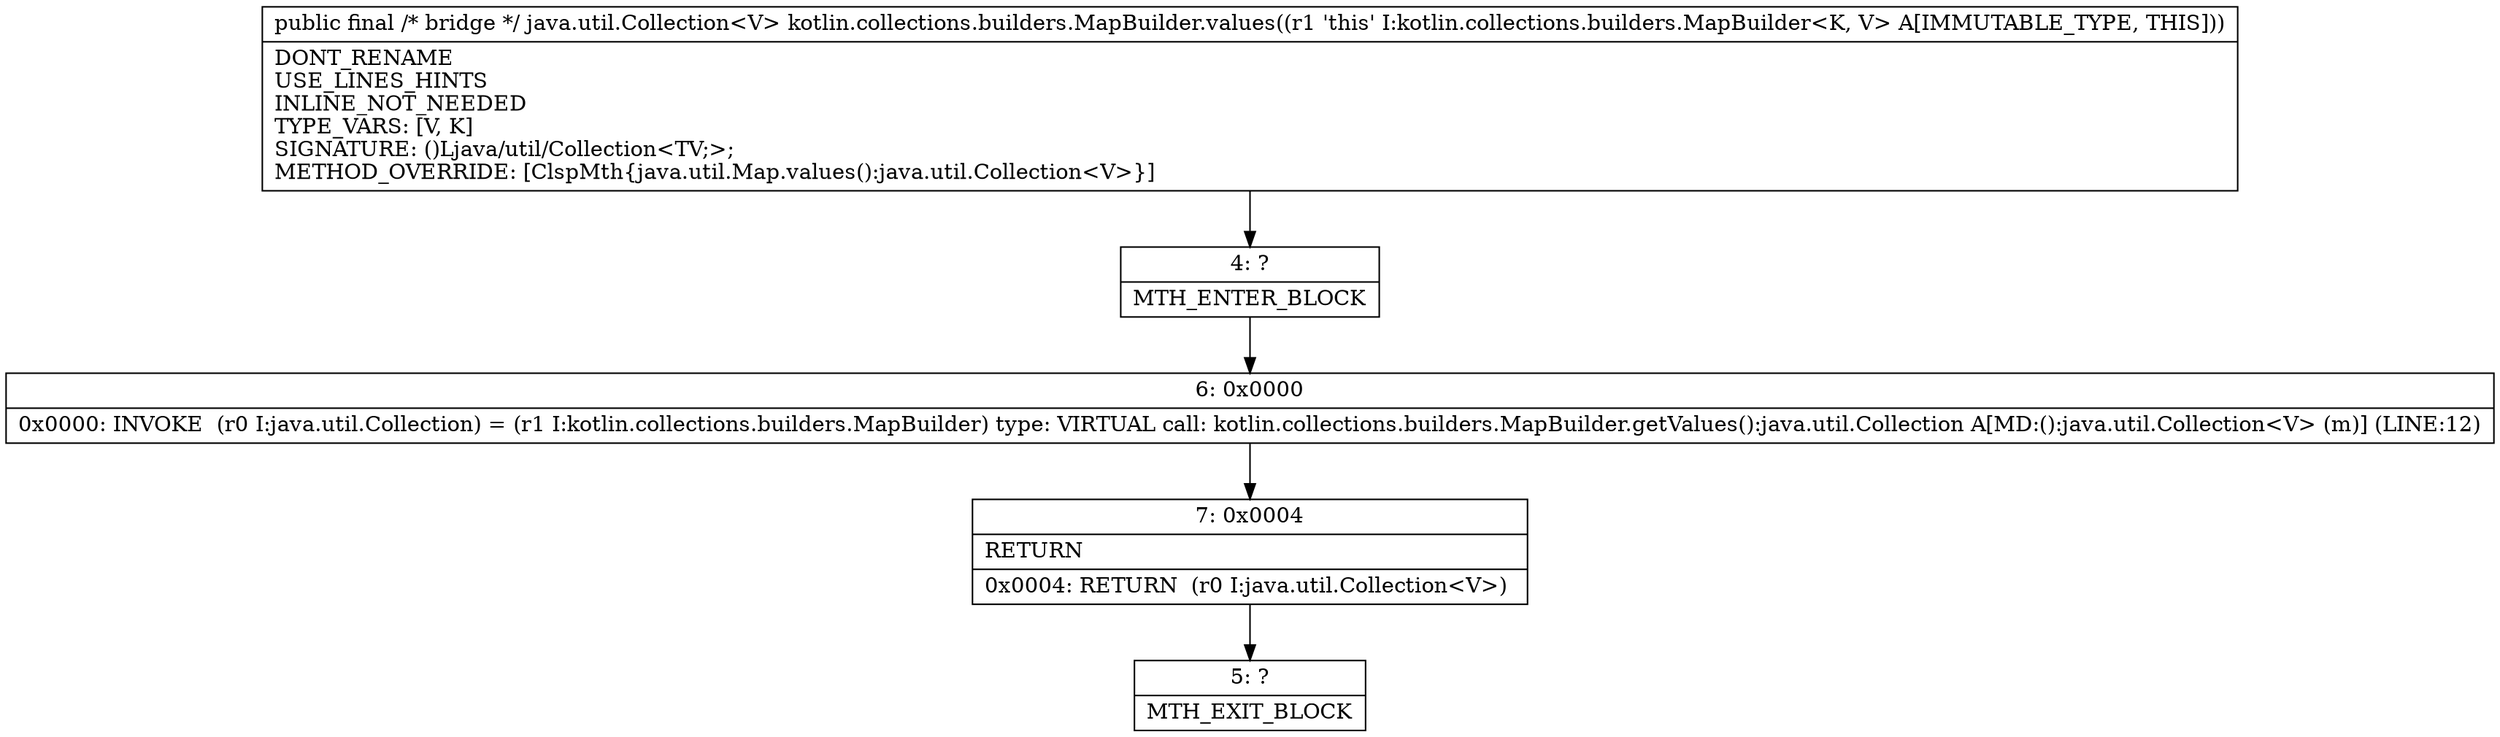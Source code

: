 digraph "CFG forkotlin.collections.builders.MapBuilder.values()Ljava\/util\/Collection;" {
Node_4 [shape=record,label="{4\:\ ?|MTH_ENTER_BLOCK\l}"];
Node_6 [shape=record,label="{6\:\ 0x0000|0x0000: INVOKE  (r0 I:java.util.Collection) = (r1 I:kotlin.collections.builders.MapBuilder) type: VIRTUAL call: kotlin.collections.builders.MapBuilder.getValues():java.util.Collection A[MD:():java.util.Collection\<V\> (m)] (LINE:12)\l}"];
Node_7 [shape=record,label="{7\:\ 0x0004|RETURN\l|0x0004: RETURN  (r0 I:java.util.Collection\<V\>) \l}"];
Node_5 [shape=record,label="{5\:\ ?|MTH_EXIT_BLOCK\l}"];
MethodNode[shape=record,label="{public final \/* bridge *\/ java.util.Collection\<V\> kotlin.collections.builders.MapBuilder.values((r1 'this' I:kotlin.collections.builders.MapBuilder\<K, V\> A[IMMUTABLE_TYPE, THIS]))  | DONT_RENAME\lUSE_LINES_HINTS\lINLINE_NOT_NEEDED\lTYPE_VARS: [V, K]\lSIGNATURE: ()Ljava\/util\/Collection\<TV;\>;\lMETHOD_OVERRIDE: [ClspMth\{java.util.Map.values():java.util.Collection\<V\>\}]\l}"];
MethodNode -> Node_4;Node_4 -> Node_6;
Node_6 -> Node_7;
Node_7 -> Node_5;
}

